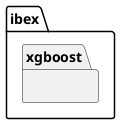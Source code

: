 s
@startuml

skinparam monochrome true
skinparam shadowing false


package ibex {

    package xgboost {
    }

}

@enduml
